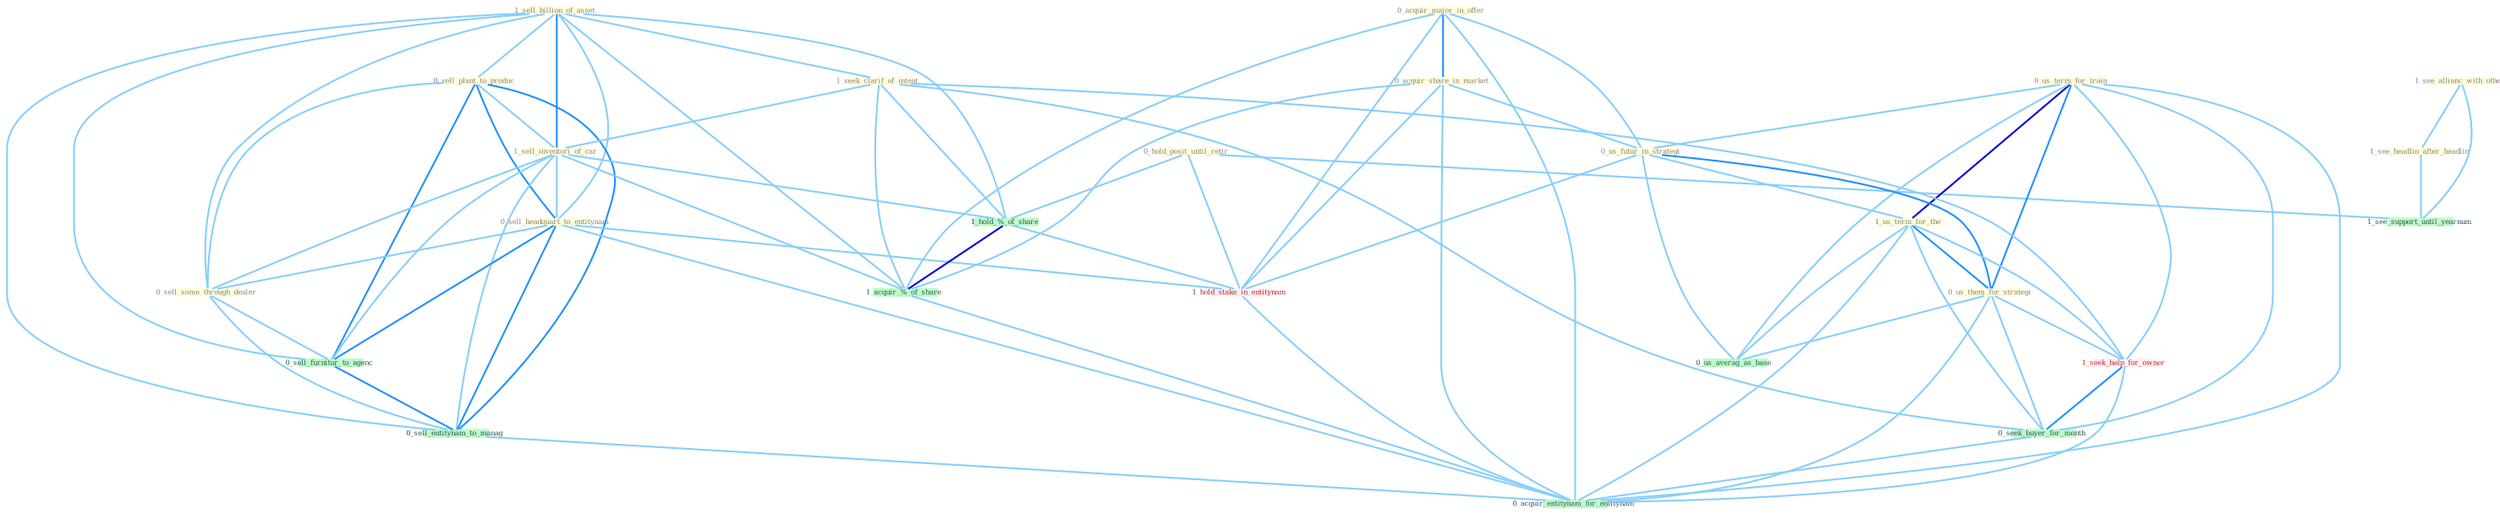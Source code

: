 Graph G{ 
    node
    [shape=polygon,style=filled,width=.5,height=.06,color="#BDFCC9",fixedsize=true,fontsize=4,
    fontcolor="#2f4f4f"];
    {node
    [color="#ffffe0", fontcolor="#8b7d6b"] "1_sell_billion_of_asset " "0_hold_posit_until_retir " "0_acquir_major_in_offer " "0_sell_plant_to_produc " "0_acquir_share_in_market " "0_us_term_for_train " "1_seek_clarif_of_intent " "1_sell_inventori_of_car " "0_sell_headquart_to_entitynam " "1_see_allianc_with_other " "1_see_headlin_after_headlin " "0_us_futur_in_strategi " "1_us_term_for_the " "0_us_them_for_strategi " "0_sell_some_through_dealer "}
{node [color="#fff0f5", fontcolor="#b22222"] "1_hold_stake_in_entitynam " "1_seek_help_for_owner "}
edge [color="#B0E2FF"];

	"1_sell_billion_of_asset " -- "0_sell_plant_to_produc " [w="1", color="#87cefa" ];
	"1_sell_billion_of_asset " -- "1_seek_clarif_of_intent " [w="1", color="#87cefa" ];
	"1_sell_billion_of_asset " -- "1_sell_inventori_of_car " [w="2", color="#1e90ff" , len=0.8];
	"1_sell_billion_of_asset " -- "0_sell_headquart_to_entitynam " [w="1", color="#87cefa" ];
	"1_sell_billion_of_asset " -- "0_sell_some_through_dealer " [w="1", color="#87cefa" ];
	"1_sell_billion_of_asset " -- "1_hold_%_of_share " [w="1", color="#87cefa" ];
	"1_sell_billion_of_asset " -- "1_acquir_%_of_share " [w="1", color="#87cefa" ];
	"1_sell_billion_of_asset " -- "0_sell_furnitur_to_agenc " [w="1", color="#87cefa" ];
	"1_sell_billion_of_asset " -- "0_sell_entitynam_to_manag " [w="1", color="#87cefa" ];
	"0_hold_posit_until_retir " -- "1_hold_%_of_share " [w="1", color="#87cefa" ];
	"0_hold_posit_until_retir " -- "1_hold_stake_in_entitynam " [w="1", color="#87cefa" ];
	"0_hold_posit_until_retir " -- "1_see_support_until_yearnum " [w="1", color="#87cefa" ];
	"0_acquir_major_in_offer " -- "0_acquir_share_in_market " [w="2", color="#1e90ff" , len=0.8];
	"0_acquir_major_in_offer " -- "0_us_futur_in_strategi " [w="1", color="#87cefa" ];
	"0_acquir_major_in_offer " -- "1_hold_stake_in_entitynam " [w="1", color="#87cefa" ];
	"0_acquir_major_in_offer " -- "1_acquir_%_of_share " [w="1", color="#87cefa" ];
	"0_acquir_major_in_offer " -- "0_acquir_entitynam_for_entitynam " [w="1", color="#87cefa" ];
	"0_sell_plant_to_produc " -- "1_sell_inventori_of_car " [w="1", color="#87cefa" ];
	"0_sell_plant_to_produc " -- "0_sell_headquart_to_entitynam " [w="2", color="#1e90ff" , len=0.8];
	"0_sell_plant_to_produc " -- "0_sell_some_through_dealer " [w="1", color="#87cefa" ];
	"0_sell_plant_to_produc " -- "0_sell_furnitur_to_agenc " [w="2", color="#1e90ff" , len=0.8];
	"0_sell_plant_to_produc " -- "0_sell_entitynam_to_manag " [w="2", color="#1e90ff" , len=0.8];
	"0_acquir_share_in_market " -- "0_us_futur_in_strategi " [w="1", color="#87cefa" ];
	"0_acquir_share_in_market " -- "1_hold_stake_in_entitynam " [w="1", color="#87cefa" ];
	"0_acquir_share_in_market " -- "1_acquir_%_of_share " [w="1", color="#87cefa" ];
	"0_acquir_share_in_market " -- "0_acquir_entitynam_for_entitynam " [w="1", color="#87cefa" ];
	"0_us_term_for_train " -- "0_us_futur_in_strategi " [w="1", color="#87cefa" ];
	"0_us_term_for_train " -- "1_us_term_for_the " [w="3", color="#0000cd" , len=0.6];
	"0_us_term_for_train " -- "0_us_them_for_strategi " [w="2", color="#1e90ff" , len=0.8];
	"0_us_term_for_train " -- "1_seek_help_for_owner " [w="1", color="#87cefa" ];
	"0_us_term_for_train " -- "0_seek_buyer_for_month " [w="1", color="#87cefa" ];
	"0_us_term_for_train " -- "0_us_averag_as_base " [w="1", color="#87cefa" ];
	"0_us_term_for_train " -- "0_acquir_entitynam_for_entitynam " [w="1", color="#87cefa" ];
	"1_seek_clarif_of_intent " -- "1_sell_inventori_of_car " [w="1", color="#87cefa" ];
	"1_seek_clarif_of_intent " -- "1_hold_%_of_share " [w="1", color="#87cefa" ];
	"1_seek_clarif_of_intent " -- "1_seek_help_for_owner " [w="1", color="#87cefa" ];
	"1_seek_clarif_of_intent " -- "0_seek_buyer_for_month " [w="1", color="#87cefa" ];
	"1_seek_clarif_of_intent " -- "1_acquir_%_of_share " [w="1", color="#87cefa" ];
	"1_sell_inventori_of_car " -- "0_sell_headquart_to_entitynam " [w="1", color="#87cefa" ];
	"1_sell_inventori_of_car " -- "0_sell_some_through_dealer " [w="1", color="#87cefa" ];
	"1_sell_inventori_of_car " -- "1_hold_%_of_share " [w="1", color="#87cefa" ];
	"1_sell_inventori_of_car " -- "1_acquir_%_of_share " [w="1", color="#87cefa" ];
	"1_sell_inventori_of_car " -- "0_sell_furnitur_to_agenc " [w="1", color="#87cefa" ];
	"1_sell_inventori_of_car " -- "0_sell_entitynam_to_manag " [w="1", color="#87cefa" ];
	"0_sell_headquart_to_entitynam " -- "0_sell_some_through_dealer " [w="1", color="#87cefa" ];
	"0_sell_headquart_to_entitynam " -- "1_hold_stake_in_entitynam " [w="1", color="#87cefa" ];
	"0_sell_headquart_to_entitynam " -- "0_sell_furnitur_to_agenc " [w="2", color="#1e90ff" , len=0.8];
	"0_sell_headquart_to_entitynam " -- "0_sell_entitynam_to_manag " [w="2", color="#1e90ff" , len=0.8];
	"0_sell_headquart_to_entitynam " -- "0_acquir_entitynam_for_entitynam " [w="1", color="#87cefa" ];
	"1_see_allianc_with_other " -- "1_see_headlin_after_headlin " [w="1", color="#87cefa" ];
	"1_see_allianc_with_other " -- "1_see_support_until_yearnum " [w="1", color="#87cefa" ];
	"1_see_headlin_after_headlin " -- "1_see_support_until_yearnum " [w="1", color="#87cefa" ];
	"0_us_futur_in_strategi " -- "1_us_term_for_the " [w="1", color="#87cefa" ];
	"0_us_futur_in_strategi " -- "0_us_them_for_strategi " [w="2", color="#1e90ff" , len=0.8];
	"0_us_futur_in_strategi " -- "1_hold_stake_in_entitynam " [w="1", color="#87cefa" ];
	"0_us_futur_in_strategi " -- "0_us_averag_as_base " [w="1", color="#87cefa" ];
	"1_us_term_for_the " -- "0_us_them_for_strategi " [w="2", color="#1e90ff" , len=0.8];
	"1_us_term_for_the " -- "1_seek_help_for_owner " [w="1", color="#87cefa" ];
	"1_us_term_for_the " -- "0_seek_buyer_for_month " [w="1", color="#87cefa" ];
	"1_us_term_for_the " -- "0_us_averag_as_base " [w="1", color="#87cefa" ];
	"1_us_term_for_the " -- "0_acquir_entitynam_for_entitynam " [w="1", color="#87cefa" ];
	"0_us_them_for_strategi " -- "1_seek_help_for_owner " [w="1", color="#87cefa" ];
	"0_us_them_for_strategi " -- "0_seek_buyer_for_month " [w="1", color="#87cefa" ];
	"0_us_them_for_strategi " -- "0_us_averag_as_base " [w="1", color="#87cefa" ];
	"0_us_them_for_strategi " -- "0_acquir_entitynam_for_entitynam " [w="1", color="#87cefa" ];
	"0_sell_some_through_dealer " -- "0_sell_furnitur_to_agenc " [w="1", color="#87cefa" ];
	"0_sell_some_through_dealer " -- "0_sell_entitynam_to_manag " [w="1", color="#87cefa" ];
	"1_hold_%_of_share " -- "1_hold_stake_in_entitynam " [w="1", color="#87cefa" ];
	"1_hold_%_of_share " -- "1_acquir_%_of_share " [w="3", color="#0000cd" , len=0.6];
	"1_hold_stake_in_entitynam " -- "0_acquir_entitynam_for_entitynam " [w="1", color="#87cefa" ];
	"1_seek_help_for_owner " -- "0_seek_buyer_for_month " [w="2", color="#1e90ff" , len=0.8];
	"1_seek_help_for_owner " -- "0_acquir_entitynam_for_entitynam " [w="1", color="#87cefa" ];
	"0_seek_buyer_for_month " -- "0_acquir_entitynam_for_entitynam " [w="1", color="#87cefa" ];
	"1_acquir_%_of_share " -- "0_acquir_entitynam_for_entitynam " [w="1", color="#87cefa" ];
	"0_sell_furnitur_to_agenc " -- "0_sell_entitynam_to_manag " [w="2", color="#1e90ff" , len=0.8];
	"0_sell_entitynam_to_manag " -- "0_acquir_entitynam_for_entitynam " [w="1", color="#87cefa" ];
}